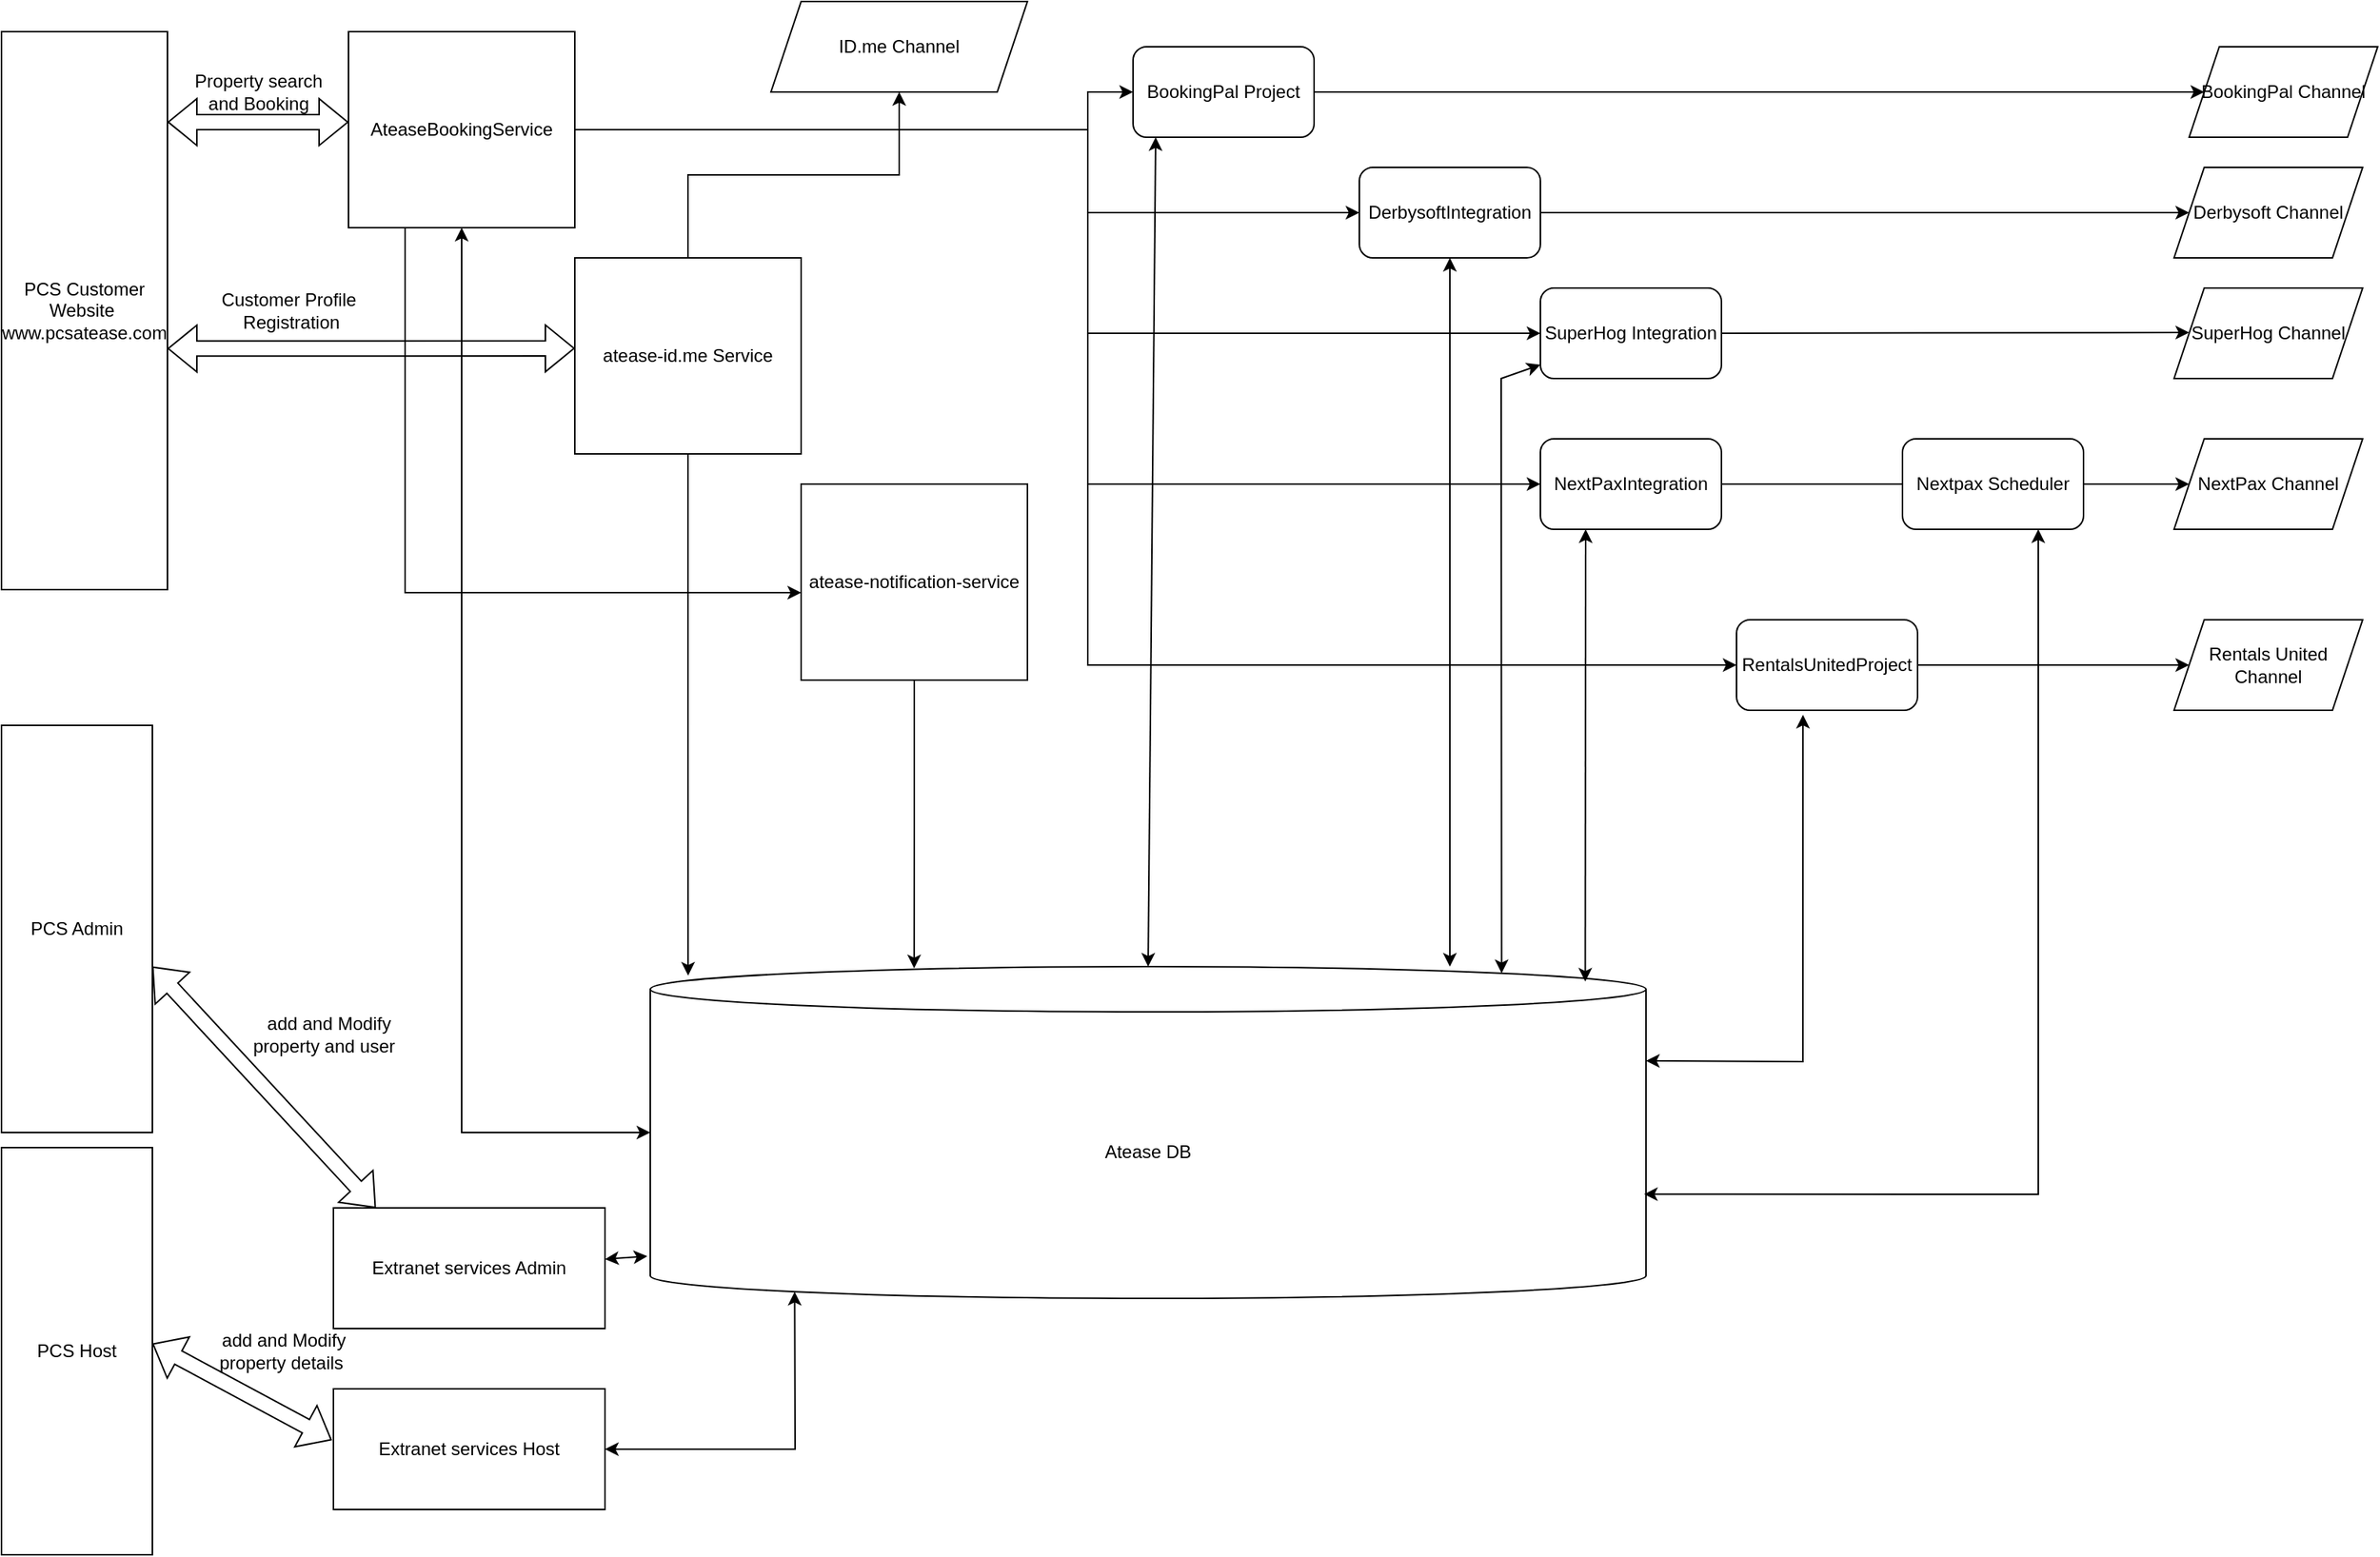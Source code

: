 <mxfile version="16.5.6" type="github">
  <diagram id="mBqlUh0IOHd4_IDjcAts" name="Page-1">
    <mxGraphModel dx="1662" dy="754" grid="1" gridSize="10" guides="1" tooltips="1" connect="1" arrows="1" fold="1" page="1" pageScale="1" pageWidth="1700" pageHeight="1100" math="0" shadow="0">
      <root>
        <mxCell id="0" />
        <mxCell id="1" parent="0" />
        <mxCell id="Pcj03ghA1t9jqHRigUyF-9" value="&lt;span&gt;PCS Customer Website&amp;nbsp;&lt;br&gt;www.pcsatease.com&lt;br&gt;&lt;/span&gt;" style="rounded=0;whiteSpace=wrap;html=1;direction=south;" parent="1" vertex="1">
          <mxGeometry x="50" y="30" width="110" height="370" as="geometry" />
        </mxCell>
        <mxCell id="Pcj03ghA1t9jqHRigUyF-18" value="" style="edgeStyle=orthogonalEdgeStyle;rounded=0;orthogonalLoop=1;jettySize=auto;html=1;entryX=0;entryY=0.5;entryDx=0;entryDy=0;" parent="1" source="Pcj03ghA1t9jqHRigUyF-10" target="Pcj03ghA1t9jqHRigUyF-39" edge="1">
          <mxGeometry relative="1" as="geometry">
            <mxPoint x="535" y="150" as="targetPoint" />
            <Array as="points">
              <mxPoint x="770" y="95" />
              <mxPoint x="770" y="70" />
            </Array>
          </mxGeometry>
        </mxCell>
        <mxCell id="Pcj03ghA1t9jqHRigUyF-28" style="edgeStyle=orthogonalEdgeStyle;rounded=0;orthogonalLoop=1;jettySize=auto;html=1;entryX=0;entryY=0.5;entryDx=0;entryDy=0;" parent="1" source="Pcj03ghA1t9jqHRigUyF-10" target="Pcj03ghA1t9jqHRigUyF-40" edge="1">
          <mxGeometry relative="1" as="geometry">
            <mxPoint x="535" y="250" as="targetPoint" />
            <Array as="points">
              <mxPoint x="770" y="95" />
              <mxPoint x="770" y="150" />
            </Array>
          </mxGeometry>
        </mxCell>
        <mxCell id="Pcj03ghA1t9jqHRigUyF-29" style="edgeStyle=orthogonalEdgeStyle;rounded=0;orthogonalLoop=1;jettySize=auto;html=1;entryX=0;entryY=0.5;entryDx=0;entryDy=0;" parent="1" source="Pcj03ghA1t9jqHRigUyF-10" target="Pcj03ghA1t9jqHRigUyF-41" edge="1">
          <mxGeometry relative="1" as="geometry">
            <mxPoint x="535" y="340" as="targetPoint" />
            <Array as="points">
              <mxPoint x="770" y="95" />
              <mxPoint x="770" y="330" />
            </Array>
          </mxGeometry>
        </mxCell>
        <mxCell id="Pcj03ghA1t9jqHRigUyF-30" style="edgeStyle=orthogonalEdgeStyle;rounded=0;orthogonalLoop=1;jettySize=auto;html=1;entryX=0;entryY=0.5;entryDx=0;entryDy=0;" parent="1" source="Pcj03ghA1t9jqHRigUyF-10" edge="1" target="Pcj03ghA1t9jqHRigUyF-42">
          <mxGeometry relative="1" as="geometry">
            <mxPoint x="540" y="430" as="targetPoint" />
            <Array as="points">
              <mxPoint x="770" y="95" />
              <mxPoint x="770" y="450" />
            </Array>
          </mxGeometry>
        </mxCell>
        <mxCell id="ubAW3X55y1z7zjnB50uI-12" style="edgeStyle=orthogonalEdgeStyle;rounded=0;orthogonalLoop=1;jettySize=auto;html=1;exitX=0.5;exitY=0;exitDx=0;exitDy=0;entryX=0;entryY=0.5;entryDx=0;entryDy=0;" edge="1" parent="1" source="Pcj03ghA1t9jqHRigUyF-10" target="ubAW3X55y1z7zjnB50uI-10">
          <mxGeometry relative="1" as="geometry">
            <Array as="points">
              <mxPoint x="770" y="95" />
              <mxPoint x="770" y="230" />
            </Array>
          </mxGeometry>
        </mxCell>
        <mxCell id="ubAW3X55y1z7zjnB50uI-19" style="edgeStyle=orthogonalEdgeStyle;rounded=0;orthogonalLoop=1;jettySize=auto;html=1;exitX=1;exitY=0.75;exitDx=0;exitDy=0;entryX=0.554;entryY=1;entryDx=0;entryDy=0;entryPerimeter=0;" edge="1" parent="1" source="Pcj03ghA1t9jqHRigUyF-10" target="ubAW3X55y1z7zjnB50uI-16">
          <mxGeometry relative="1" as="geometry">
            <mxPoint x="318" y="400" as="targetPoint" />
          </mxGeometry>
        </mxCell>
        <mxCell id="Pcj03ghA1t9jqHRigUyF-10" value="&lt;span&gt;AteaseBookingService&lt;/span&gt;" style="rounded=0;whiteSpace=wrap;html=1;direction=south;" parent="1" vertex="1">
          <mxGeometry x="280" y="30" width="150" height="130" as="geometry" />
        </mxCell>
        <mxCell id="Pcj03ghA1t9jqHRigUyF-11" value="Atease DB" style="shape=cylinder3;whiteSpace=wrap;html=1;boundedLbl=1;backgroundOutline=1;size=15;" parent="1" vertex="1">
          <mxGeometry x="480" y="650" width="660" height="220" as="geometry" />
        </mxCell>
        <mxCell id="Pcj03ghA1t9jqHRigUyF-31" value="&lt;span&gt;PCS Admin&lt;/span&gt;" style="rounded=0;whiteSpace=wrap;html=1;direction=south;" parent="1" vertex="1">
          <mxGeometry x="50" y="490" width="100" height="270" as="geometry" />
        </mxCell>
        <mxCell id="Pcj03ghA1t9jqHRigUyF-35" value="BookingPal Channel" style="shape=parallelogram;perimeter=parallelogramPerimeter;whiteSpace=wrap;html=1;fixedSize=1;rounded=0;" parent="1" vertex="1">
          <mxGeometry x="1500" y="40" width="125" height="60" as="geometry" />
        </mxCell>
        <mxCell id="Pcj03ghA1t9jqHRigUyF-36" value="Derbysoft Channel" style="shape=parallelogram;perimeter=parallelogramPerimeter;whiteSpace=wrap;html=1;fixedSize=1;rounded=0;" parent="1" vertex="1">
          <mxGeometry x="1490" y="120" width="125" height="60" as="geometry" />
        </mxCell>
        <mxCell id="Pcj03ghA1t9jqHRigUyF-37" value="NextPax Channel" style="shape=parallelogram;perimeter=parallelogramPerimeter;whiteSpace=wrap;html=1;fixedSize=1;rounded=0;" parent="1" vertex="1">
          <mxGeometry x="1490" y="300" width="125" height="60" as="geometry" />
        </mxCell>
        <mxCell id="Pcj03ghA1t9jqHRigUyF-38" value="Rentals United Channel" style="shape=parallelogram;perimeter=parallelogramPerimeter;whiteSpace=wrap;html=1;fixedSize=1;rounded=0;" parent="1" vertex="1">
          <mxGeometry x="1490" y="420" width="125" height="60" as="geometry" />
        </mxCell>
        <mxCell id="Pcj03ghA1t9jqHRigUyF-43" value="" style="edgeStyle=orthogonalEdgeStyle;rounded=0;orthogonalLoop=1;jettySize=auto;html=1;" parent="1" source="Pcj03ghA1t9jqHRigUyF-39" target="Pcj03ghA1t9jqHRigUyF-35" edge="1">
          <mxGeometry relative="1" as="geometry" />
        </mxCell>
        <mxCell id="Pcj03ghA1t9jqHRigUyF-39" value="BookingPal Project" style="rounded=1;whiteSpace=wrap;html=1;" parent="1" vertex="1">
          <mxGeometry x="800" y="40" width="120" height="60" as="geometry" />
        </mxCell>
        <mxCell id="Pcj03ghA1t9jqHRigUyF-44" value="" style="edgeStyle=orthogonalEdgeStyle;rounded=0;orthogonalLoop=1;jettySize=auto;html=1;" parent="1" source="Pcj03ghA1t9jqHRigUyF-40" target="Pcj03ghA1t9jqHRigUyF-36" edge="1">
          <mxGeometry relative="1" as="geometry" />
        </mxCell>
        <mxCell id="Pcj03ghA1t9jqHRigUyF-40" value="DerbysoftIntegration" style="rounded=1;whiteSpace=wrap;html=1;" parent="1" vertex="1">
          <mxGeometry x="950" y="120" width="120" height="60" as="geometry" />
        </mxCell>
        <mxCell id="Pcj03ghA1t9jqHRigUyF-45" value="" style="edgeStyle=orthogonalEdgeStyle;rounded=0;orthogonalLoop=1;jettySize=auto;html=1;startArrow=none;" parent="1" source="ubAW3X55y1z7zjnB50uI-2" target="Pcj03ghA1t9jqHRigUyF-37" edge="1">
          <mxGeometry relative="1" as="geometry" />
        </mxCell>
        <mxCell id="Pcj03ghA1t9jqHRigUyF-41" value="NextPaxIntegration" style="rounded=1;whiteSpace=wrap;html=1;" parent="1" vertex="1">
          <mxGeometry x="1070" y="300" width="120" height="60" as="geometry" />
        </mxCell>
        <mxCell id="Pcj03ghA1t9jqHRigUyF-46" value="" style="edgeStyle=orthogonalEdgeStyle;rounded=0;orthogonalLoop=1;jettySize=auto;html=1;" parent="1" source="Pcj03ghA1t9jqHRigUyF-42" target="Pcj03ghA1t9jqHRigUyF-38" edge="1">
          <mxGeometry relative="1" as="geometry" />
        </mxCell>
        <mxCell id="Pcj03ghA1t9jqHRigUyF-42" value="RentalsUnitedProject" style="rounded=1;whiteSpace=wrap;html=1;" parent="1" vertex="1">
          <mxGeometry x="1200" y="420" width="120" height="60" as="geometry" />
        </mxCell>
        <mxCell id="ubAW3X55y1z7zjnB50uI-2" value="Nextpax Scheduler" style="rounded=1;whiteSpace=wrap;html=1;" vertex="1" parent="1">
          <mxGeometry x="1310" y="300" width="120" height="60" as="geometry" />
        </mxCell>
        <mxCell id="ubAW3X55y1z7zjnB50uI-3" value="" style="edgeStyle=orthogonalEdgeStyle;rounded=0;orthogonalLoop=1;jettySize=auto;html=1;endArrow=none;" edge="1" parent="1" source="Pcj03ghA1t9jqHRigUyF-41" target="ubAW3X55y1z7zjnB50uI-2">
          <mxGeometry relative="1" as="geometry">
            <mxPoint x="1030" y="330" as="sourcePoint" />
            <mxPoint x="1300" y="330" as="targetPoint" />
          </mxGeometry>
        </mxCell>
        <mxCell id="ubAW3X55y1z7zjnB50uI-5" value="" style="shape=flexArrow;endArrow=classic;startArrow=classic;html=1;rounded=0;exitX=0.162;exitY=0;exitDx=0;exitDy=0;exitPerimeter=0;" edge="1" parent="1" source="Pcj03ghA1t9jqHRigUyF-9">
          <mxGeometry width="100" height="100" relative="1" as="geometry">
            <mxPoint x="180" y="190" as="sourcePoint" />
            <mxPoint x="280" y="90" as="targetPoint" />
          </mxGeometry>
        </mxCell>
        <mxCell id="ubAW3X55y1z7zjnB50uI-9" value="SuperHog Channel" style="shape=parallelogram;perimeter=parallelogramPerimeter;whiteSpace=wrap;html=1;fixedSize=1;rounded=0;" vertex="1" parent="1">
          <mxGeometry x="1490" y="200" width="125" height="60" as="geometry" />
        </mxCell>
        <mxCell id="ubAW3X55y1z7zjnB50uI-10" value="SuperHog Integration" style="rounded=1;whiteSpace=wrap;html=1;" vertex="1" parent="1">
          <mxGeometry x="1070" y="200" width="120" height="60" as="geometry" />
        </mxCell>
        <mxCell id="ubAW3X55y1z7zjnB50uI-11" value="" style="edgeStyle=orthogonalEdgeStyle;rounded=0;orthogonalLoop=1;jettySize=auto;html=1;exitX=1;exitY=0.5;exitDx=0;exitDy=0;" edge="1" parent="1" source="ubAW3X55y1z7zjnB50uI-10">
          <mxGeometry relative="1" as="geometry">
            <mxPoint x="1240" y="229.5" as="sourcePoint" />
            <mxPoint x="1500" y="229.5" as="targetPoint" />
          </mxGeometry>
        </mxCell>
        <mxCell id="ubAW3X55y1z7zjnB50uI-20" style="edgeStyle=orthogonalEdgeStyle;rounded=0;orthogonalLoop=1;jettySize=auto;html=1;entryX=0.038;entryY=0.027;entryDx=0;entryDy=0;entryPerimeter=0;" edge="1" parent="1" source="ubAW3X55y1z7zjnB50uI-15" target="Pcj03ghA1t9jqHRigUyF-11">
          <mxGeometry relative="1" as="geometry">
            <mxPoint x="505" y="540" as="targetPoint" />
          </mxGeometry>
        </mxCell>
        <mxCell id="ubAW3X55y1z7zjnB50uI-37" style="edgeStyle=orthogonalEdgeStyle;rounded=0;orthogonalLoop=1;jettySize=auto;html=1;entryX=0.5;entryY=1;entryDx=0;entryDy=0;" edge="1" parent="1" source="ubAW3X55y1z7zjnB50uI-15" target="ubAW3X55y1z7zjnB50uI-36">
          <mxGeometry relative="1" as="geometry" />
        </mxCell>
        <mxCell id="ubAW3X55y1z7zjnB50uI-15" value="&lt;span&gt;atease-id.me Service&lt;/span&gt;" style="rounded=0;whiteSpace=wrap;html=1;direction=south;" vertex="1" parent="1">
          <mxGeometry x="430" y="180" width="150" height="130" as="geometry" />
        </mxCell>
        <mxCell id="ubAW3X55y1z7zjnB50uI-21" style="edgeStyle=orthogonalEdgeStyle;rounded=0;orthogonalLoop=1;jettySize=auto;html=1;entryX=0.265;entryY=0.005;entryDx=0;entryDy=0;entryPerimeter=0;" edge="1" parent="1" source="ubAW3X55y1z7zjnB50uI-16" target="Pcj03ghA1t9jqHRigUyF-11">
          <mxGeometry relative="1" as="geometry" />
        </mxCell>
        <mxCell id="ubAW3X55y1z7zjnB50uI-16" value="atease-notification-service" style="rounded=0;whiteSpace=wrap;html=1;direction=south;" vertex="1" parent="1">
          <mxGeometry x="580" y="330" width="150" height="130" as="geometry" />
        </mxCell>
        <mxCell id="ubAW3X55y1z7zjnB50uI-17" value="" style="shape=flexArrow;endArrow=classic;startArrow=classic;html=1;rounded=0;exitX=0.568;exitY=0;exitDx=0;exitDy=0;exitPerimeter=0;" edge="1" parent="1" source="Pcj03ghA1t9jqHRigUyF-9">
          <mxGeometry width="100" height="100" relative="1" as="geometry">
            <mxPoint x="170" y="240.0" as="sourcePoint" />
            <mxPoint x="430" y="240" as="targetPoint" />
          </mxGeometry>
        </mxCell>
        <mxCell id="ubAW3X55y1z7zjnB50uI-24" value="" style="endArrow=classic;startArrow=classic;html=1;rounded=0;exitX=1;exitY=0.5;exitDx=0;exitDy=0;" edge="1" parent="1" source="Pcj03ghA1t9jqHRigUyF-10">
          <mxGeometry width="50" height="50" relative="1" as="geometry">
            <mxPoint x="360" y="760" as="sourcePoint" />
            <mxPoint x="480" y="760" as="targetPoint" />
            <Array as="points">
              <mxPoint x="355" y="760" />
            </Array>
          </mxGeometry>
        </mxCell>
        <mxCell id="ubAW3X55y1z7zjnB50uI-25" value="" style="endArrow=classic;startArrow=classic;html=1;rounded=0;entryX=0.125;entryY=1;entryDx=0;entryDy=0;entryPerimeter=0;exitX=0.5;exitY=0;exitDx=0;exitDy=0;exitPerimeter=0;" edge="1" parent="1" source="Pcj03ghA1t9jqHRigUyF-11" target="Pcj03ghA1t9jqHRigUyF-39">
          <mxGeometry width="50" height="50" relative="1" as="geometry">
            <mxPoint x="810" y="640" as="sourcePoint" />
            <mxPoint x="720" y="450" as="targetPoint" />
          </mxGeometry>
        </mxCell>
        <mxCell id="ubAW3X55y1z7zjnB50uI-26" value="" style="endArrow=classic;startArrow=classic;html=1;rounded=0;" edge="1" parent="1" target="Pcj03ghA1t9jqHRigUyF-40">
          <mxGeometry width="50" height="50" relative="1" as="geometry">
            <mxPoint x="1010" y="650" as="sourcePoint" />
            <mxPoint x="720" y="450" as="targetPoint" />
          </mxGeometry>
        </mxCell>
        <mxCell id="ubAW3X55y1z7zjnB50uI-27" value="" style="endArrow=classic;startArrow=classic;html=1;rounded=0;entryX=0.25;entryY=1;entryDx=0;entryDy=0;exitX=0.939;exitY=0.045;exitDx=0;exitDy=0;exitPerimeter=0;" edge="1" parent="1" source="Pcj03ghA1t9jqHRigUyF-11" target="Pcj03ghA1t9jqHRigUyF-41">
          <mxGeometry width="50" height="50" relative="1" as="geometry">
            <mxPoint x="670" y="500" as="sourcePoint" />
            <mxPoint x="720" y="450" as="targetPoint" />
          </mxGeometry>
        </mxCell>
        <mxCell id="ubAW3X55y1z7zjnB50uI-28" value="" style="endArrow=classic;startArrow=classic;html=1;rounded=0;entryX=0.367;entryY=1.05;entryDx=0;entryDy=0;entryPerimeter=0;exitX=1;exitY=0;exitDx=0;exitDy=62.5;exitPerimeter=0;" edge="1" parent="1" source="Pcj03ghA1t9jqHRigUyF-11" target="Pcj03ghA1t9jqHRigUyF-42">
          <mxGeometry width="50" height="50" relative="1" as="geometry">
            <mxPoint x="1090" y="500" as="sourcePoint" />
            <mxPoint x="1140" y="450" as="targetPoint" />
            <Array as="points">
              <mxPoint x="1244" y="713" />
            </Array>
          </mxGeometry>
        </mxCell>
        <mxCell id="ubAW3X55y1z7zjnB50uI-29" value="" style="endArrow=classic;startArrow=classic;html=1;rounded=0;entryX=0.75;entryY=1;entryDx=0;entryDy=0;exitX=0.998;exitY=0.686;exitDx=0;exitDy=0;exitPerimeter=0;" edge="1" parent="1" source="Pcj03ghA1t9jqHRigUyF-11" target="ubAW3X55y1z7zjnB50uI-2">
          <mxGeometry width="50" height="50" relative="1" as="geometry">
            <mxPoint x="1090" y="500" as="sourcePoint" />
            <mxPoint x="1140" y="450" as="targetPoint" />
            <Array as="points">
              <mxPoint x="1400" y="801" />
            </Array>
          </mxGeometry>
        </mxCell>
        <mxCell id="ubAW3X55y1z7zjnB50uI-31" value="" style="endArrow=classic;startArrow=classic;html=1;rounded=0;exitX=0.855;exitY=0;exitDx=0;exitDy=4.35;exitPerimeter=0;" edge="1" parent="1" source="Pcj03ghA1t9jqHRigUyF-11" target="ubAW3X55y1z7zjnB50uI-10">
          <mxGeometry width="50" height="50" relative="1" as="geometry">
            <mxPoint x="1090" y="600" as="sourcePoint" />
            <mxPoint x="1070" y="260" as="targetPoint" />
            <Array as="points">
              <mxPoint x="1044" y="260" />
            </Array>
          </mxGeometry>
        </mxCell>
        <mxCell id="ubAW3X55y1z7zjnB50uI-33" value="Property search &lt;br&gt;and Booking" style="text;html=1;align=center;verticalAlign=middle;resizable=0;points=[];autosize=1;strokeColor=none;fillColor=none;" vertex="1" parent="1">
          <mxGeometry x="170" y="55" width="100" height="30" as="geometry" />
        </mxCell>
        <mxCell id="ubAW3X55y1z7zjnB50uI-34" value="Customer Profile&lt;br&gt;&amp;nbsp;Registration" style="text;html=1;align=center;verticalAlign=middle;resizable=0;points=[];autosize=1;strokeColor=none;fillColor=none;" vertex="1" parent="1">
          <mxGeometry x="190" y="200" width="100" height="30" as="geometry" />
        </mxCell>
        <mxCell id="ubAW3X55y1z7zjnB50uI-36" value="ID.me Channel" style="shape=parallelogram;perimeter=parallelogramPerimeter;whiteSpace=wrap;html=1;fixedSize=1;rounded=0;" vertex="1" parent="1">
          <mxGeometry x="560" y="10" width="170" height="60" as="geometry" />
        </mxCell>
        <mxCell id="ubAW3X55y1z7zjnB50uI-38" value="PCS Host" style="rounded=0;whiteSpace=wrap;html=1;direction=south;" vertex="1" parent="1">
          <mxGeometry x="50" y="770" width="100" height="270" as="geometry" />
        </mxCell>
        <mxCell id="ubAW3X55y1z7zjnB50uI-39" value="Extranet services Host" style="rounded=0;whiteSpace=wrap;html=1;direction=south;" vertex="1" parent="1">
          <mxGeometry x="270" y="930" width="180" height="80" as="geometry" />
        </mxCell>
        <mxCell id="ubAW3X55y1z7zjnB50uI-40" value="Extranet services Admin" style="rounded=0;whiteSpace=wrap;html=1;direction=south;" vertex="1" parent="1">
          <mxGeometry x="270" y="810" width="180" height="80" as="geometry" />
        </mxCell>
        <mxCell id="ubAW3X55y1z7zjnB50uI-41" value="" style="shape=flexArrow;endArrow=classic;startArrow=classic;html=1;rounded=0;entryX=0;entryY=0.844;entryDx=0;entryDy=0;entryPerimeter=0;" edge="1" parent="1" target="ubAW3X55y1z7zjnB50uI-40">
          <mxGeometry width="100" height="100" relative="1" as="geometry">
            <mxPoint x="150" y="650" as="sourcePoint" />
            <mxPoint x="250" y="550" as="targetPoint" />
          </mxGeometry>
        </mxCell>
        <mxCell id="ubAW3X55y1z7zjnB50uI-42" value="" style="shape=flexArrow;endArrow=classic;startArrow=classic;html=1;rounded=0;entryX=0.425;entryY=1.006;entryDx=0;entryDy=0;entryPerimeter=0;" edge="1" parent="1" target="ubAW3X55y1z7zjnB50uI-39">
          <mxGeometry width="100" height="100" relative="1" as="geometry">
            <mxPoint x="150" y="900" as="sourcePoint" />
            <mxPoint x="298.08" y="1060" as="targetPoint" />
          </mxGeometry>
        </mxCell>
        <mxCell id="ubAW3X55y1z7zjnB50uI-43" value="" style="endArrow=classic;startArrow=classic;html=1;rounded=0;entryX=-0.003;entryY=0.873;entryDx=0;entryDy=0;entryPerimeter=0;" edge="1" parent="1" source="ubAW3X55y1z7zjnB50uI-40" target="Pcj03ghA1t9jqHRigUyF-11">
          <mxGeometry width="50" height="50" relative="1" as="geometry">
            <mxPoint x="520" y="880" as="sourcePoint" />
            <mxPoint x="570" y="830" as="targetPoint" />
          </mxGeometry>
        </mxCell>
        <mxCell id="ubAW3X55y1z7zjnB50uI-44" value="" style="endArrow=classic;startArrow=classic;html=1;rounded=0;entryX=0.145;entryY=1;entryDx=0;entryDy=-4.35;entryPerimeter=0;exitX=0.5;exitY=0;exitDx=0;exitDy=0;" edge="1" parent="1" source="ubAW3X55y1z7zjnB50uI-39" target="Pcj03ghA1t9jqHRigUyF-11">
          <mxGeometry width="50" height="50" relative="1" as="geometry">
            <mxPoint x="520" y="880" as="sourcePoint" />
            <mxPoint x="570" y="830" as="targetPoint" />
            <Array as="points">
              <mxPoint x="576" y="970" />
            </Array>
          </mxGeometry>
        </mxCell>
        <mxCell id="ubAW3X55y1z7zjnB50uI-45" value="&amp;nbsp;add and Modify &lt;br&gt;property and user&amp;nbsp;" style="text;html=1;align=center;verticalAlign=middle;resizable=0;points=[];autosize=1;strokeColor=none;fillColor=none;" vertex="1" parent="1">
          <mxGeometry x="210" y="680" width="110" height="30" as="geometry" />
        </mxCell>
        <mxCell id="ubAW3X55y1z7zjnB50uI-46" value="&amp;nbsp;add and Modify &lt;br&gt;property details" style="text;html=1;align=center;verticalAlign=middle;resizable=0;points=[];autosize=1;strokeColor=none;fillColor=none;" vertex="1" parent="1">
          <mxGeometry x="185" y="890" width="100" height="30" as="geometry" />
        </mxCell>
      </root>
    </mxGraphModel>
  </diagram>
</mxfile>
